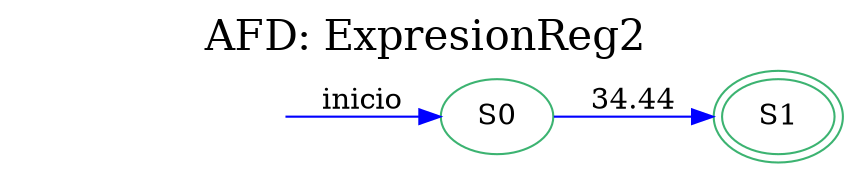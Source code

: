 digraph AFD { 
graph [label="AFD: ExpresionReg2", labelloc=t, fontsize=20]; rankdir=LR;edge [color=blue];node [color = mediumseagreen];"S0"[ label=S0]
"S1"[ label=S1]
secret_node [style=invis];
secret_node -> S0 [label="inicio"];S1[peripheries=2];
"S0"->"S1"[label="\34.44"];

}